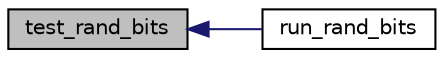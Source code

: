 digraph "test_rand_bits"
{
  edge [fontname="Helvetica",fontsize="10",labelfontname="Helvetica",labelfontsize="10"];
  node [fontname="Helvetica",fontsize="10",shape=record];
  rankdir="LR";
  Node237 [label="test_rand_bits",height=0.2,width=0.4,color="black", fillcolor="grey75", style="filled", fontcolor="black"];
  Node237 -> Node238 [dir="back",color="midnightblue",fontsize="10",style="solid",fontname="Helvetica"];
  Node238 [label="run_rand_bits",height=0.2,width=0.4,color="black", fillcolor="white", style="filled",URL="$d5/d7f/tests_8c.html#a90b7eac05cebf27de5b429888bb5beff"];
}
